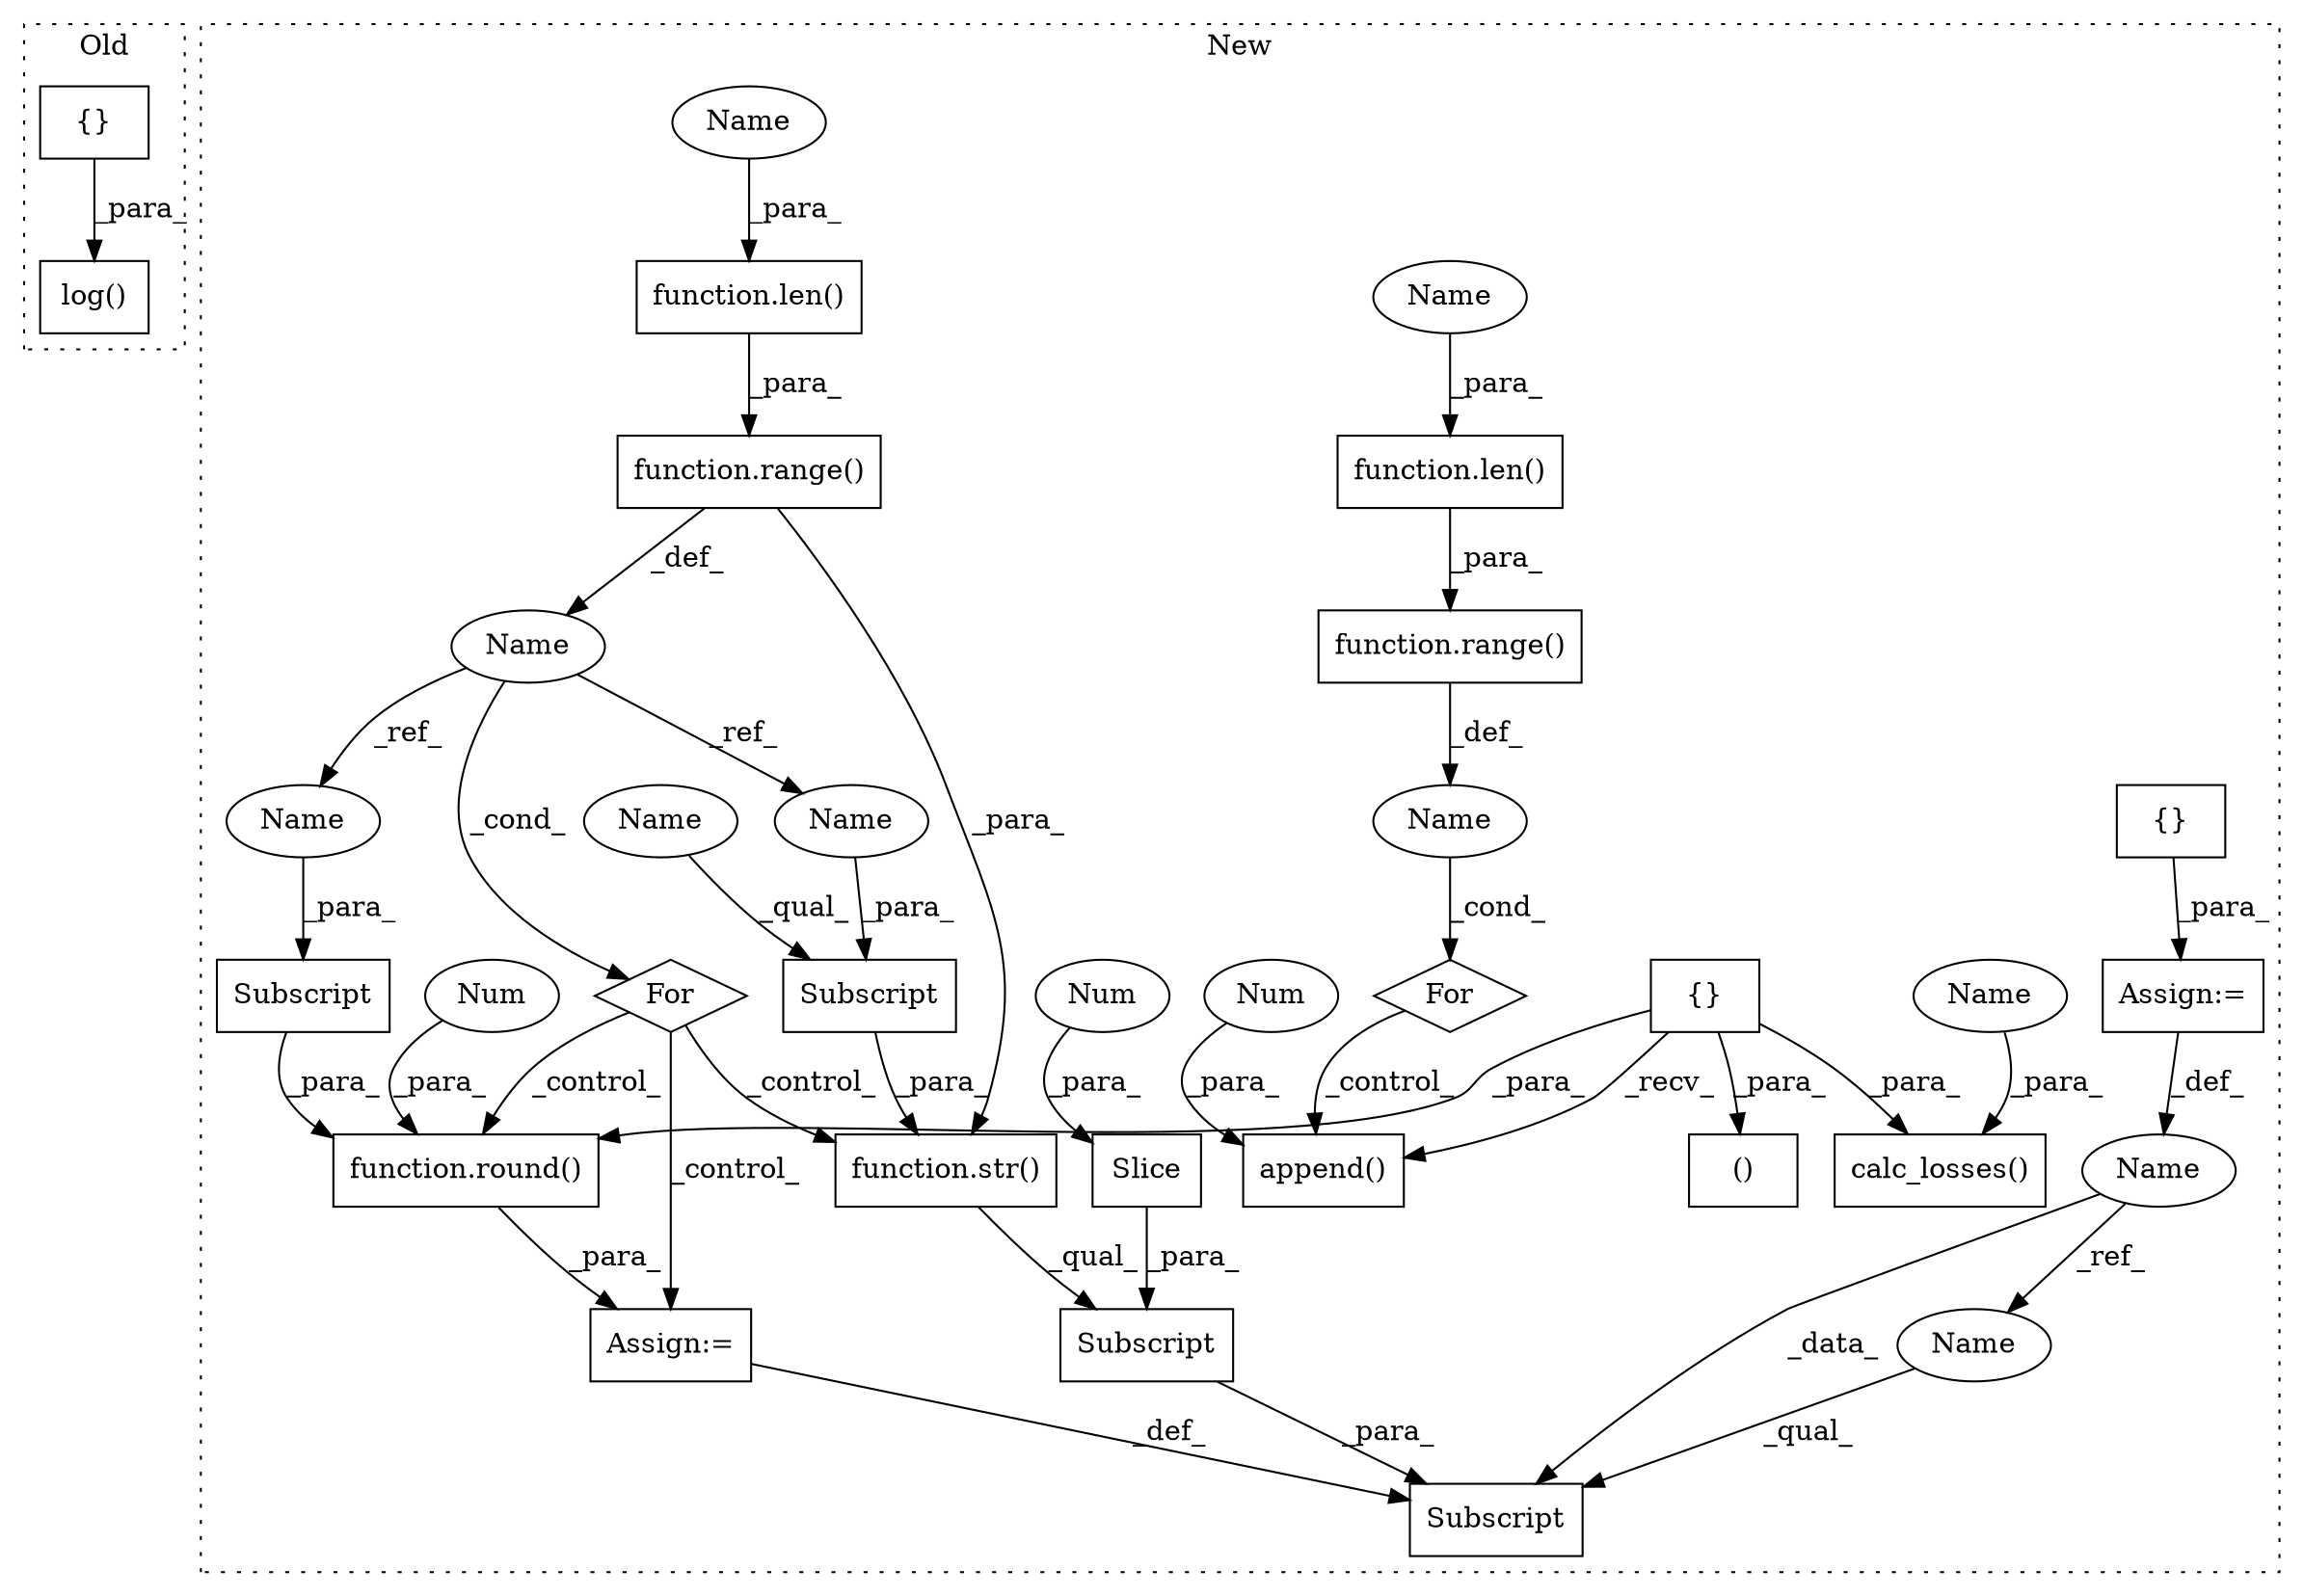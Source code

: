 digraph G {
subgraph cluster0 {
1 [label="log()" a="75" s="2256,2296" l="10,13" shape="box"];
6 [label="{}" a="95" s="2266,2295" l="1,1" shape="box"];
label = "Old";
style="dotted";
}
subgraph cluster1 {
2 [label="append()" a="75" s="269,291" l="21,1" shape="box"];
3 [label="{}" a="59" s="227,227" l="2,1" shape="box"];
4 [label="Assign:=" a="68" s="931" l="3" shape="box"];
5 [label="()" a="54" s="609" l="6" shape="box"];
7 [label="function.range()" a="75" s="243,258" l="6,1" shape="box"];
8 [label="calc_losses()" a="75" s="618,780" l="15,1" shape="box"];
9 [label="function.len()" a="75" s="249,257" l="4,1" shape="box"];
10 [label="Subscript" a="63" s="916,0" l="7,0" shape="box"];
11 [label="function.range()" a="75" s="872,887" l="6,1" shape="box"];
12 [label="Subscript" a="63" s="911,0" l="19,0" shape="box"];
13 [label="function.str()" a="75" s="912,923" l="4,2" shape="box"];
14 [label="Subscript" a="63" s="906,0" l="25,0" shape="box"];
15 [label="{}" a="95" s="848,849" l="2,1" shape="box"];
16 [label="For" a="107" s="234,259" l="4,10" shape="diamond"];
17 [label="Num" a="76" s="290" l="1" shape="ellipse"];
18 [label="For" a="107" s="863,888" l="4,18" shape="diamond"];
19 [label="function.round()" a="75" s="935,960" l="6,2" shape="box"];
20 [label="Subscript" a="63" s="941,0" l="16,0" shape="box"];
21 [label="Num" a="76" s="959" l="1" shape="ellipse"];
22 [label="function.len()" a="75" s="878,886" l="4,1" shape="box"];
23 [label="Slice" a="80" s="926" l="3" shape="box"];
24 [label="Num" a="76" s="927" l="2" shape="ellipse"];
25 [label="Name" a="87" s="867" l="1" shape="ellipse"];
26 [label="Name" a="87" s="238" l="1" shape="ellipse"];
27 [label="Name" a="87" s="841" l="4" shape="ellipse"];
28 [label="Assign:=" a="68" s="845" l="3" shape="box"];
29 [label="Name" a="87" s="882" l="4" shape="ellipse"];
30 [label="Name" a="87" s="648" l="4" shape="ellipse"];
31 [label="Name" a="87" s="916" l="4" shape="ellipse"];
32 [label="Name" a="87" s="253" l="4" shape="ellipse"];
33 [label="Name" a="87" s="921" l="1" shape="ellipse"];
34 [label="Name" a="87" s="955" l="1" shape="ellipse"];
35 [label="Name" a="87" s="906" l="4" shape="ellipse"];
label = "New";
style="dotted";
}
3 -> 8 [label="_para_"];
3 -> 5 [label="_para_"];
3 -> 19 [label="_para_"];
3 -> 2 [label="_recv_"];
4 -> 14 [label="_def_"];
6 -> 1 [label="_para_"];
7 -> 26 [label="_def_"];
9 -> 7 [label="_para_"];
10 -> 13 [label="_para_"];
11 -> 13 [label="_para_"];
11 -> 25 [label="_def_"];
12 -> 14 [label="_para_"];
13 -> 12 [label="_qual_"];
15 -> 28 [label="_para_"];
16 -> 2 [label="_control_"];
17 -> 2 [label="_para_"];
18 -> 13 [label="_control_"];
18 -> 19 [label="_control_"];
18 -> 4 [label="_control_"];
19 -> 4 [label="_para_"];
20 -> 19 [label="_para_"];
21 -> 19 [label="_para_"];
22 -> 11 [label="_para_"];
23 -> 12 [label="_para_"];
24 -> 23 [label="_para_"];
25 -> 18 [label="_cond_"];
25 -> 33 [label="_ref_"];
25 -> 34 [label="_ref_"];
26 -> 16 [label="_cond_"];
27 -> 14 [label="_data_"];
27 -> 35 [label="_ref_"];
28 -> 27 [label="_def_"];
29 -> 22 [label="_para_"];
30 -> 8 [label="_para_"];
31 -> 10 [label="_qual_"];
32 -> 9 [label="_para_"];
33 -> 10 [label="_para_"];
34 -> 20 [label="_para_"];
35 -> 14 [label="_qual_"];
}